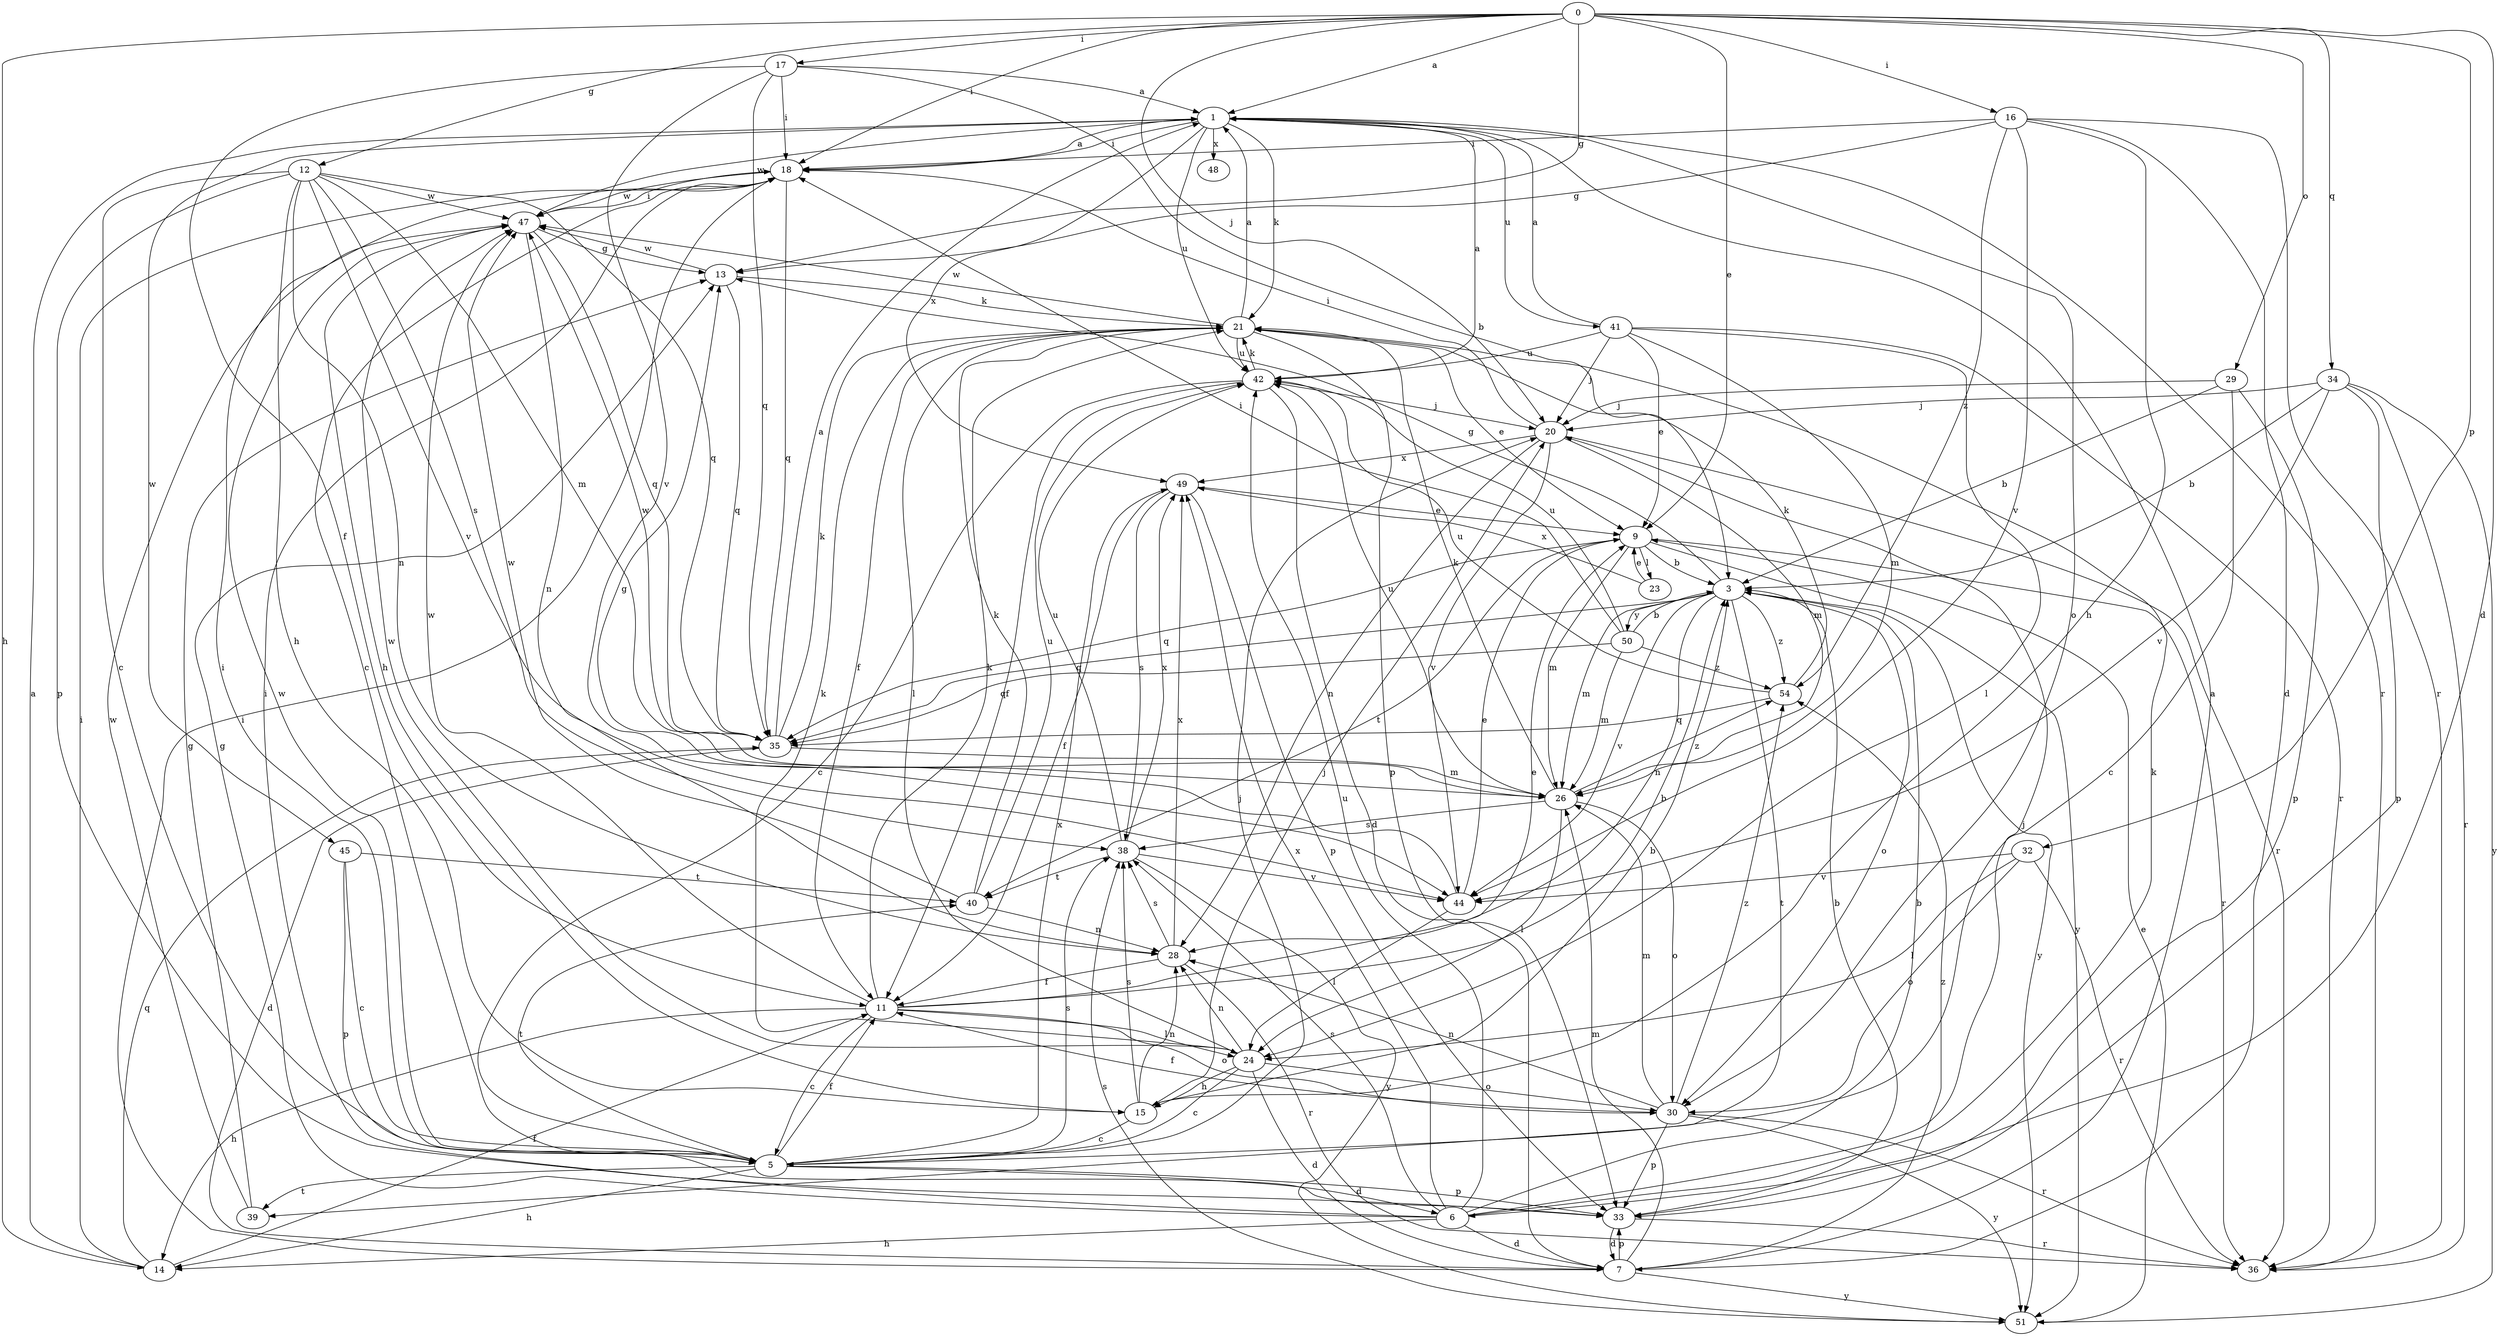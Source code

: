 strict digraph  {
0;
1;
3;
5;
6;
7;
9;
11;
12;
13;
14;
15;
16;
17;
18;
20;
21;
23;
24;
26;
28;
29;
30;
32;
33;
34;
35;
36;
38;
39;
40;
41;
42;
44;
45;
47;
48;
49;
50;
51;
54;
0 -> 1  [label=a];
0 -> 6  [label=d];
0 -> 9  [label=e];
0 -> 12  [label=g];
0 -> 13  [label=g];
0 -> 14  [label=h];
0 -> 16  [label=i];
0 -> 17  [label=i];
0 -> 18  [label=i];
0 -> 20  [label=j];
0 -> 29  [label=o];
0 -> 32  [label=p];
0 -> 34  [label=q];
1 -> 18  [label=i];
1 -> 21  [label=k];
1 -> 30  [label=o];
1 -> 36  [label=r];
1 -> 41  [label=u];
1 -> 42  [label=u];
1 -> 45  [label=w];
1 -> 47  [label=w];
1 -> 48  [label=x];
1 -> 49  [label=x];
3 -> 13  [label=g];
3 -> 26  [label=m];
3 -> 28  [label=n];
3 -> 30  [label=o];
3 -> 35  [label=q];
3 -> 39  [label=t];
3 -> 44  [label=v];
3 -> 50  [label=y];
3 -> 51  [label=y];
3 -> 54  [label=z];
5 -> 6  [label=d];
5 -> 11  [label=f];
5 -> 14  [label=h];
5 -> 18  [label=i];
5 -> 20  [label=j];
5 -> 33  [label=p];
5 -> 38  [label=s];
5 -> 39  [label=t];
5 -> 40  [label=t];
5 -> 47  [label=w];
5 -> 49  [label=x];
6 -> 3  [label=b];
6 -> 7  [label=d];
6 -> 13  [label=g];
6 -> 14  [label=h];
6 -> 18  [label=i];
6 -> 20  [label=j];
6 -> 21  [label=k];
6 -> 38  [label=s];
6 -> 42  [label=u];
6 -> 49  [label=x];
7 -> 1  [label=a];
7 -> 18  [label=i];
7 -> 26  [label=m];
7 -> 33  [label=p];
7 -> 51  [label=y];
7 -> 54  [label=z];
9 -> 3  [label=b];
9 -> 23  [label=l];
9 -> 26  [label=m];
9 -> 35  [label=q];
9 -> 36  [label=r];
9 -> 40  [label=t];
9 -> 51  [label=y];
11 -> 3  [label=b];
11 -> 5  [label=c];
11 -> 9  [label=e];
11 -> 14  [label=h];
11 -> 21  [label=k];
11 -> 24  [label=l];
11 -> 30  [label=o];
11 -> 47  [label=w];
12 -> 5  [label=c];
12 -> 15  [label=h];
12 -> 26  [label=m];
12 -> 28  [label=n];
12 -> 33  [label=p];
12 -> 35  [label=q];
12 -> 38  [label=s];
12 -> 44  [label=v];
12 -> 47  [label=w];
13 -> 21  [label=k];
13 -> 35  [label=q];
13 -> 47  [label=w];
14 -> 1  [label=a];
14 -> 11  [label=f];
14 -> 18  [label=i];
14 -> 35  [label=q];
15 -> 3  [label=b];
15 -> 5  [label=c];
15 -> 20  [label=j];
15 -> 28  [label=n];
15 -> 38  [label=s];
16 -> 7  [label=d];
16 -> 13  [label=g];
16 -> 15  [label=h];
16 -> 18  [label=i];
16 -> 36  [label=r];
16 -> 44  [label=v];
16 -> 54  [label=z];
17 -> 1  [label=a];
17 -> 3  [label=b];
17 -> 11  [label=f];
17 -> 18  [label=i];
17 -> 35  [label=q];
17 -> 44  [label=v];
18 -> 1  [label=a];
18 -> 5  [label=c];
18 -> 35  [label=q];
18 -> 47  [label=w];
20 -> 18  [label=i];
20 -> 26  [label=m];
20 -> 28  [label=n];
20 -> 36  [label=r];
20 -> 44  [label=v];
20 -> 49  [label=x];
21 -> 1  [label=a];
21 -> 9  [label=e];
21 -> 11  [label=f];
21 -> 24  [label=l];
21 -> 33  [label=p];
21 -> 42  [label=u];
21 -> 47  [label=w];
23 -> 9  [label=e];
23 -> 49  [label=x];
24 -> 5  [label=c];
24 -> 7  [label=d];
24 -> 15  [label=h];
24 -> 21  [label=k];
24 -> 28  [label=n];
24 -> 30  [label=o];
24 -> 47  [label=w];
26 -> 21  [label=k];
26 -> 24  [label=l];
26 -> 30  [label=o];
26 -> 38  [label=s];
26 -> 42  [label=u];
26 -> 47  [label=w];
26 -> 54  [label=z];
28 -> 11  [label=f];
28 -> 36  [label=r];
28 -> 38  [label=s];
28 -> 49  [label=x];
29 -> 3  [label=b];
29 -> 5  [label=c];
29 -> 20  [label=j];
29 -> 33  [label=p];
30 -> 11  [label=f];
30 -> 26  [label=m];
30 -> 28  [label=n];
30 -> 33  [label=p];
30 -> 36  [label=r];
30 -> 51  [label=y];
30 -> 54  [label=z];
32 -> 24  [label=l];
32 -> 30  [label=o];
32 -> 36  [label=r];
32 -> 44  [label=v];
33 -> 3  [label=b];
33 -> 7  [label=d];
33 -> 36  [label=r];
34 -> 3  [label=b];
34 -> 20  [label=j];
34 -> 33  [label=p];
34 -> 36  [label=r];
34 -> 44  [label=v];
34 -> 51  [label=y];
35 -> 1  [label=a];
35 -> 7  [label=d];
35 -> 21  [label=k];
35 -> 26  [label=m];
38 -> 40  [label=t];
38 -> 42  [label=u];
38 -> 44  [label=v];
38 -> 49  [label=x];
38 -> 51  [label=y];
39 -> 13  [label=g];
39 -> 47  [label=w];
40 -> 21  [label=k];
40 -> 28  [label=n];
40 -> 42  [label=u];
40 -> 47  [label=w];
41 -> 1  [label=a];
41 -> 9  [label=e];
41 -> 20  [label=j];
41 -> 24  [label=l];
41 -> 26  [label=m];
41 -> 36  [label=r];
41 -> 42  [label=u];
42 -> 1  [label=a];
42 -> 5  [label=c];
42 -> 7  [label=d];
42 -> 11  [label=f];
42 -> 20  [label=j];
42 -> 21  [label=k];
44 -> 9  [label=e];
44 -> 13  [label=g];
44 -> 24  [label=l];
45 -> 5  [label=c];
45 -> 33  [label=p];
45 -> 40  [label=t];
47 -> 13  [label=g];
47 -> 15  [label=h];
47 -> 18  [label=i];
47 -> 28  [label=n];
47 -> 35  [label=q];
49 -> 9  [label=e];
49 -> 11  [label=f];
49 -> 33  [label=p];
49 -> 38  [label=s];
50 -> 3  [label=b];
50 -> 18  [label=i];
50 -> 26  [label=m];
50 -> 35  [label=q];
50 -> 42  [label=u];
50 -> 54  [label=z];
51 -> 9  [label=e];
51 -> 38  [label=s];
54 -> 21  [label=k];
54 -> 35  [label=q];
54 -> 42  [label=u];
}
